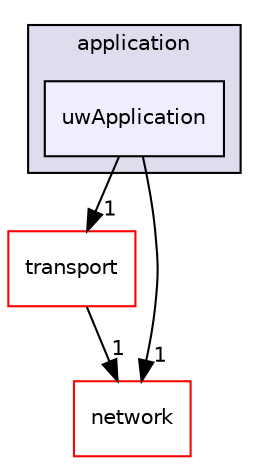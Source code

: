 digraph "uwApplication" {
  compound=true
  node [ fontsize="10", fontname="Helvetica"];
  edge [ labelfontsize="10", labelfontname="Helvetica"];
  subgraph clusterdir_b285d5add5de2cf6cecd6895cc1a282d {
    graph [ bgcolor="#ddddee", pencolor="black", label="application" fontname="Helvetica", fontsize="10", URL="dir_b285d5add5de2cf6cecd6895cc1a282d.html"]
  dir_f55f6dcbff248d25e47232f80acd4844 [shape=box, label="uwApplication", style="filled", fillcolor="#eeeeff", pencolor="black", URL="dir_f55f6dcbff248d25e47232f80acd4844.html"];
  }
  dir_ab3aa2eec868fc279541b9b5fcbc85e4 [shape=box label="transport" fillcolor="white" style="filled" color="red" URL="dir_ab3aa2eec868fc279541b9b5fcbc85e4.html"];
  dir_bce92bcee51198345c21c8b524b3c6a2 [shape=box label="network" fillcolor="white" style="filled" color="red" URL="dir_bce92bcee51198345c21c8b524b3c6a2.html"];
  dir_f55f6dcbff248d25e47232f80acd4844->dir_ab3aa2eec868fc279541b9b5fcbc85e4 [headlabel="1", labeldistance=1.5 headhref="dir_000009_000018.html"];
  dir_f55f6dcbff248d25e47232f80acd4844->dir_bce92bcee51198345c21c8b524b3c6a2 [headlabel="1", labeldistance=1.5 headhref="dir_000009_000012.html"];
  dir_ab3aa2eec868fc279541b9b5fcbc85e4->dir_bce92bcee51198345c21c8b524b3c6a2 [headlabel="1", labeldistance=1.5 headhref="dir_000018_000012.html"];
}
